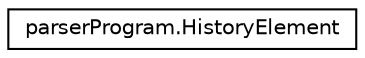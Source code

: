 digraph G
{
  edge [fontname="Helvetica",fontsize="10",labelfontname="Helvetica",labelfontsize="10"];
  node [fontname="Helvetica",fontsize="10",shape=record];
  rankdir="LR";
  Node1 [label="parserProgram.HistoryElement",height=0.2,width=0.4,color="black", fillcolor="white", style="filled",URL="$classparser_program_1_1_history_element.html",tooltip="This class rappresent an element of the history."];
}
